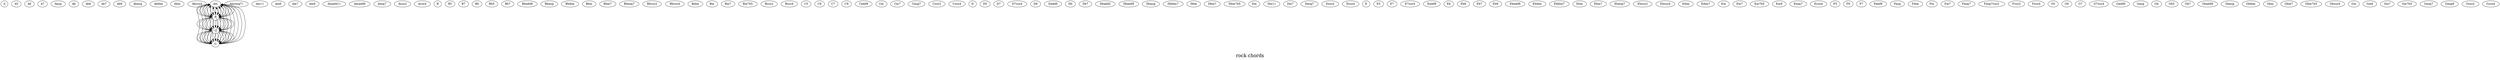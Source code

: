 /*****
rock chords
*****/

digraph G {
  graph [splines=true overlap=false]
  node  [shape=ellipse, width=0.3, height=0.3]
  0 [label="A"];
  1 [label="A5"];
  2 [label="A6"];
  3 [label="A7"];
  4 [label="Aaug"];
  5 [label="Ab"];
  6 [label="Ab6"];
  7 [label="Ab7"];
  8 [label="Ab9"];
  9 [label="Abaug"];
  10 [label="Abdim"];
  11 [label="Abm"];
  12 [label="Absus4"];
  13 [label="Am"];
  14 [label="Am(maj7)"];
  15 [label="Am11"];
  16 [label="Am6"];
  17 [label="Am7"];
  18 [label="Am9"];
  19 [label="Amadd11"];
  20 [label="Amadd9"];
  21 [label="Amaj7"];
  22 [label="Asus2"];
  23 [label="Asus4"];
  24 [label="B"];
  25 [label="B5"];
  26 [label="B7"];
  27 [label="Bb"];
  28 [label="Bb5"];
  29 [label="Bb7"];
  30 [label="Bbadd9"];
  31 [label="Bbaug"];
  32 [label="Bbdim"];
  33 [label="Bbm"];
  34 [label="Bbm7"];
  35 [label="Bbmaj7"];
  36 [label="Bbsus2"];
  37 [label="Bbsus4"];
  38 [label="Bdim"];
  39 [label="Bm"];
  40 [label="Bm7"];
  41 [label="Bm7b5"];
  42 [label="Bsus2"];
  43 [label="Bsus4"];
  44 [label="C"];
  45 [label="C5"];
  46 [label="C6"];
  47 [label="C7"];
  48 [label="C9"];
  49 [label="Cadd9"];
  50 [label="Cm"];
  51 [label="Cm7"];
  52 [label="Cmaj7"];
  53 [label="Csus2"];
  54 [label="Csus4"];
  55 [label="D"];
  56 [label="D5"];
  57 [label="D7"];
  58 [label="D7sus4"];
  59 [label="D9"];
  60 [label="Dadd9"];
  61 [label="Db"];
  62 [label="Db7"];
  63 [label="Dbadd2"];
  64 [label="Dbadd9"];
  65 [label="Dbaug"];
  66 [label="Dbdim7"];
  67 [label="Dbm"];
  68 [label="Dbm7"];
  69 [label="Dbm7b5"];
  70 [label="Dm"];
  71 [label="Dm11"];
  72 [label="Dm7"];
  73 [label="Dmaj7"];
  74 [label="Dsus2"];
  75 [label="Dsus4"];
  76 [label="E"];
  77 [label="E5"];
  78 [label="E7"];
  79 [label="E7sus4"];
  80 [label="Eadd9"];
  81 [label="Eb"];
  82 [label="Eb6"];
  83 [label="Eb7"];
  84 [label="Eb9"];
  85 [label="Ebadd9"];
  86 [label="Ebdim"];
  87 [label="Ebdim7"];
  88 [label="Ebm"];
  89 [label="Ebm7"];
  90 [label="Ebmaj7"];
  91 [label="Ebsus2"];
  92 [label="Ebsus4"];
  93 [label="Edim"];
  94 [label="Edim7"];
  95 [label="Em"];
  96 [label="Em7"];
  97 [label="Em7b5"];
  98 [label="Em9"];
  99 [label="Emaj7"];
  100 [label="Esus4"];
  101 [label="F"];
  102 [label="F5"];
  103 [label="F6"];
  104 [label="F7"];
  105 [label="Fadd9"];
  106 [label="Faug"];
  107 [label="Fdim"];
  108 [label="Fm"];
  109 [label="Fm7"];
  110 [label="Fmaj7"];
  111 [label="Fmaj7sus2"];
  112 [label="Fsus2"];
  113 [label="Fsus4"];
  114 [label="G"];
  115 [label="G5"];
  116 [label="G6"];
  117 [label="G7"];
  118 [label="G7sus4"];
  119 [label="Gadd9"];
  120 [label="Gaug"];
  121 [label="Gb"];
  122 [label="Gb5"];
  123 [label="Gb7"];
  124 [label="Gbadd9"];
  125 [label="Gbaug"];
  126 [label="Gbdim"];
  127 [label="Gbm"];
  128 [label="Gbm7"];
  129 [label="Gbm7b5"];
  130 [label="Gbsus4"];
  131 [label="Gm"];
  132 [label="Gm6"];
  133 [label="Gm7"];
  134 [label="Gm7b5"];
  135 [label="Gmaj7"];
  136 [label="Gmaj9"];
  137 [label="Gsus2"];
  138 [label="Gsus4"];
  13 -> 101;
  13 -> 101;
  13 -> 101;
  13 -> 101;
  13 -> 101;
  13 -> 101;
  13 -> 101;
  13 -> 101;
  13 -> 101;
  13 -> 101;
  13 -> 101;
  13 -> 101;
  13 -> 101;
  13 -> 101;
  13 -> 101;
  44 -> 114;
  44 -> 114;
  44 -> 114;
  44 -> 114;
  44 -> 114;
  44 -> 114;
  44 -> 114;
  44 -> 114;
  44 -> 114;
  44 -> 114;
  44 -> 114;
  44 -> 114;
  44 -> 114;
  44 -> 114;
  44 -> 114;
  101 -> 44;
  101 -> 44;
  101 -> 44;
  101 -> 44;
  101 -> 44;
  101 -> 44;
  101 -> 44;
  101 -> 44;
  101 -> 44;
  101 -> 44;
  101 -> 44;
  101 -> 44;
  101 -> 44;
  101 -> 44;
  101 -> 44;
  114 -> 13;
  114 -> 13;
  114 -> 13;
  114 -> 13;
  114 -> 13;
  114 -> 13;
  114 -> 13;
  114 -> 13;
  114 -> 13;
  114 -> 13;
  114 -> 13;
  114 -> 13;
  114 -> 13;
  114 -> 13;
  label = "\nrock chords\n";  fontsize=24;
}
